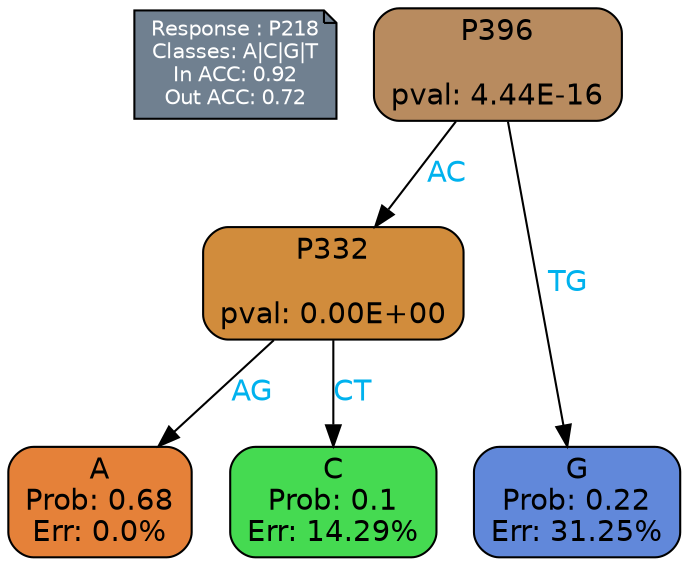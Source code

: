 digraph Tree {
node [shape=box, style="filled, rounded", color="black", fontname=helvetica] ;
graph [ranksep=equally, splines=polylines, bgcolor=transparent, dpi=600] ;
edge [fontname=helvetica] ;
LEGEND [label="Response : P218
Classes: A|C|G|T
In ACC: 0.92
Out ACC: 0.72
",shape=note,align=left,style=filled,fillcolor="slategray",fontcolor="white",fontsize=10];1 [label="P396

pval: 4.44E-16", fillcolor="#b88b5f"] ;
2 [label="P332

pval: 0.00E+00", fillcolor="#d18c3c"] ;
3 [label="A
Prob: 0.68
Err: 0.0%", fillcolor="#e58139"] ;
4 [label="C
Prob: 0.1
Err: 14.29%", fillcolor="#45da51"] ;
5 [label="G
Prob: 0.22
Err: 31.25%", fillcolor="#6188da"] ;
1 -> 2 [label="AC",fontcolor=deepskyblue2] ;
1 -> 5 [label="TG",fontcolor=deepskyblue2] ;
2 -> 3 [label="AG",fontcolor=deepskyblue2] ;
2 -> 4 [label="CT",fontcolor=deepskyblue2] ;
{rank = same; 3;4;5;}{rank = same; LEGEND;1;}}